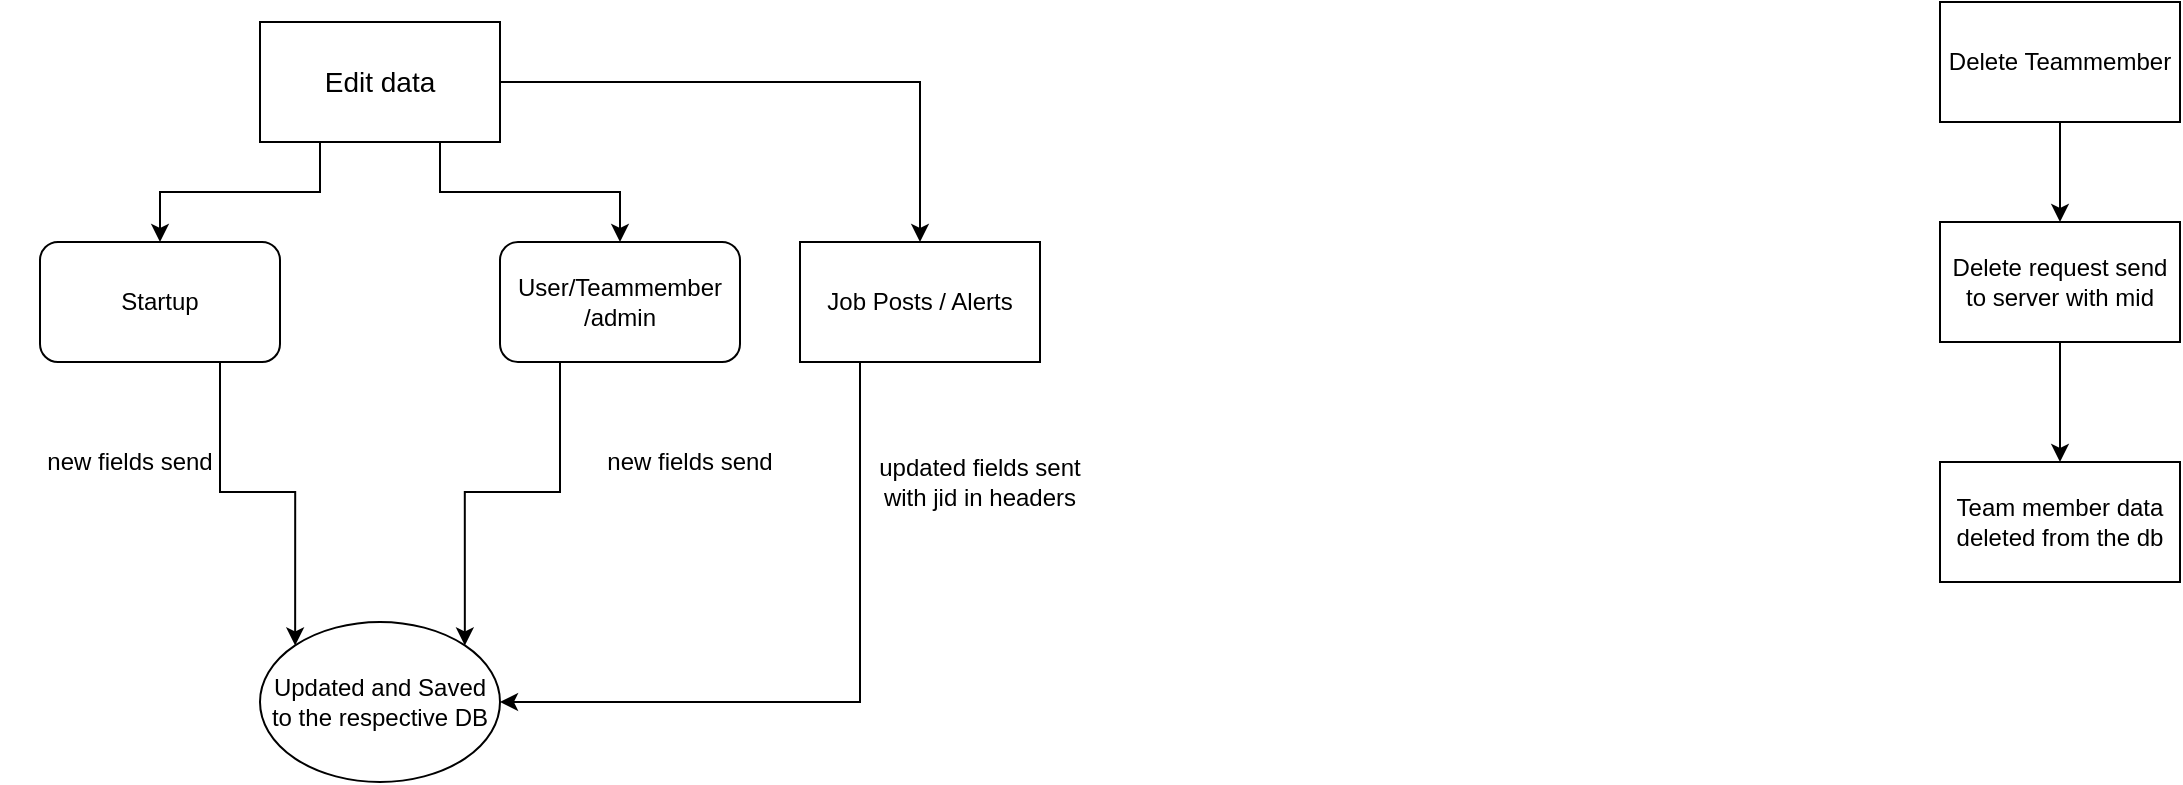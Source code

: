 <mxfile version="14.4.3" type="device"><diagram id="-RH3YMaGHoJprjF3h0Ti" name="Page-1"><mxGraphModel dx="1021" dy="600" grid="1" gridSize="10" guides="1" tooltips="1" connect="1" arrows="1" fold="1" page="1" pageScale="1" pageWidth="1200" pageHeight="1920" math="0" shadow="0"><root><mxCell id="0"/><mxCell id="1" parent="0"/><mxCell id="T9Q_mJ5tBY1snGiba0Kj-18" style="edgeStyle=orthogonalEdgeStyle;rounded=0;orthogonalLoop=1;jettySize=auto;html=1;entryX=0.5;entryY=0;entryDx=0;entryDy=0;" parent="1" source="T9Q_mJ5tBY1snGiba0Kj-16" target="T9Q_mJ5tBY1snGiba0Kj-17" edge="1"><mxGeometry relative="1" as="geometry"/></mxCell><mxCell id="T9Q_mJ5tBY1snGiba0Kj-16" value="Delete Teammember" style="rounded=0;whiteSpace=wrap;html=1;" parent="1" vertex="1"><mxGeometry x="1010" y="40" width="120" height="60" as="geometry"/></mxCell><mxCell id="T9Q_mJ5tBY1snGiba0Kj-20" style="edgeStyle=orthogonalEdgeStyle;rounded=0;orthogonalLoop=1;jettySize=auto;html=1;entryX=0.5;entryY=0;entryDx=0;entryDy=0;" parent="1" source="T9Q_mJ5tBY1snGiba0Kj-17" target="T9Q_mJ5tBY1snGiba0Kj-19" edge="1"><mxGeometry relative="1" as="geometry"/></mxCell><mxCell id="T9Q_mJ5tBY1snGiba0Kj-17" value="Delete request send to server with mid" style="rounded=0;whiteSpace=wrap;html=1;" parent="1" vertex="1"><mxGeometry x="1010" y="150" width="120" height="60" as="geometry"/></mxCell><mxCell id="T9Q_mJ5tBY1snGiba0Kj-19" value="Team member data deleted from the db" style="rounded=0;whiteSpace=wrap;html=1;" parent="1" vertex="1"><mxGeometry x="1010" y="270" width="120" height="60" as="geometry"/></mxCell><mxCell id="ZiWLmdYZQ357xMhI-UuV-15" style="edgeStyle=orthogonalEdgeStyle;rounded=0;orthogonalLoop=1;jettySize=auto;html=1;exitX=0.25;exitY=1;exitDx=0;exitDy=0;entryX=0.5;entryY=0;entryDx=0;entryDy=0;" edge="1" parent="1" source="ZiWLmdYZQ357xMhI-UuV-18" target="ZiWLmdYZQ357xMhI-UuV-20"><mxGeometry relative="1" as="geometry"/></mxCell><mxCell id="ZiWLmdYZQ357xMhI-UuV-16" style="edgeStyle=orthogonalEdgeStyle;rounded=0;orthogonalLoop=1;jettySize=auto;html=1;exitX=0.75;exitY=1;exitDx=0;exitDy=0;entryX=0.5;entryY=0;entryDx=0;entryDy=0;" edge="1" parent="1" source="ZiWLmdYZQ357xMhI-UuV-18" target="ZiWLmdYZQ357xMhI-UuV-22"><mxGeometry relative="1" as="geometry"/></mxCell><mxCell id="ZiWLmdYZQ357xMhI-UuV-17" style="edgeStyle=orthogonalEdgeStyle;rounded=0;orthogonalLoop=1;jettySize=auto;html=1;entryX=0.5;entryY=0;entryDx=0;entryDy=0;" edge="1" parent="1" source="ZiWLmdYZQ357xMhI-UuV-18" target="ZiWLmdYZQ357xMhI-UuV-27"><mxGeometry relative="1" as="geometry"/></mxCell><mxCell id="ZiWLmdYZQ357xMhI-UuV-18" value="&lt;font style=&quot;font-size: 14px&quot;&gt;Edit data&lt;/font&gt;" style="rounded=0;whiteSpace=wrap;html=1;" vertex="1" parent="1"><mxGeometry x="170" y="50" width="120" height="60" as="geometry"/></mxCell><mxCell id="ZiWLmdYZQ357xMhI-UuV-19" style="edgeStyle=orthogonalEdgeStyle;rounded=0;orthogonalLoop=1;jettySize=auto;html=1;exitX=0.75;exitY=1;exitDx=0;exitDy=0;entryX=0;entryY=0;entryDx=0;entryDy=0;" edge="1" parent="1" source="ZiWLmdYZQ357xMhI-UuV-20" target="ZiWLmdYZQ357xMhI-UuV-23"><mxGeometry relative="1" as="geometry"/></mxCell><mxCell id="ZiWLmdYZQ357xMhI-UuV-20" value="Startup" style="rounded=1;whiteSpace=wrap;html=1;" vertex="1" parent="1"><mxGeometry x="60" y="160" width="120" height="60" as="geometry"/></mxCell><mxCell id="ZiWLmdYZQ357xMhI-UuV-21" style="edgeStyle=orthogonalEdgeStyle;rounded=0;orthogonalLoop=1;jettySize=auto;html=1;exitX=0.25;exitY=1;exitDx=0;exitDy=0;entryX=1;entryY=0;entryDx=0;entryDy=0;" edge="1" parent="1" source="ZiWLmdYZQ357xMhI-UuV-22" target="ZiWLmdYZQ357xMhI-UuV-23"><mxGeometry relative="1" as="geometry"/></mxCell><mxCell id="ZiWLmdYZQ357xMhI-UuV-22" value="User/Teammember&lt;br&gt;/admin" style="rounded=1;whiteSpace=wrap;html=1;" vertex="1" parent="1"><mxGeometry x="290" y="160" width="120" height="60" as="geometry"/></mxCell><mxCell id="ZiWLmdYZQ357xMhI-UuV-23" value="Updated and Saved to the respective DB" style="ellipse;whiteSpace=wrap;html=1;" vertex="1" parent="1"><mxGeometry x="170" y="350" width="120" height="80" as="geometry"/></mxCell><mxCell id="ZiWLmdYZQ357xMhI-UuV-24" value="new fields send" style="text;html=1;strokeColor=none;fillColor=none;align=center;verticalAlign=middle;whiteSpace=wrap;rounded=0;" vertex="1" parent="1"><mxGeometry x="320" y="260" width="130" height="20" as="geometry"/></mxCell><mxCell id="ZiWLmdYZQ357xMhI-UuV-25" value="new fields send" style="text;html=1;strokeColor=none;fillColor=none;align=center;verticalAlign=middle;whiteSpace=wrap;rounded=0;" vertex="1" parent="1"><mxGeometry x="40" y="260" width="130" height="20" as="geometry"/></mxCell><mxCell id="ZiWLmdYZQ357xMhI-UuV-26" style="edgeStyle=orthogonalEdgeStyle;rounded=0;orthogonalLoop=1;jettySize=auto;html=1;exitX=0.25;exitY=1;exitDx=0;exitDy=0;entryX=1;entryY=0.5;entryDx=0;entryDy=0;" edge="1" parent="1" source="ZiWLmdYZQ357xMhI-UuV-27" target="ZiWLmdYZQ357xMhI-UuV-23"><mxGeometry relative="1" as="geometry"/></mxCell><mxCell id="ZiWLmdYZQ357xMhI-UuV-27" value="Job Posts / Alerts" style="rounded=0;whiteSpace=wrap;html=1;" vertex="1" parent="1"><mxGeometry x="440" y="160" width="120" height="60" as="geometry"/></mxCell><mxCell id="ZiWLmdYZQ357xMhI-UuV-28" value="updated fields sent&lt;br&gt;with jid in headers" style="text;html=1;strokeColor=none;fillColor=none;align=center;verticalAlign=middle;whiteSpace=wrap;rounded=0;" vertex="1" parent="1"><mxGeometry x="470" y="270" width="120" height="20" as="geometry"/></mxCell></root></mxGraphModel></diagram></mxfile>